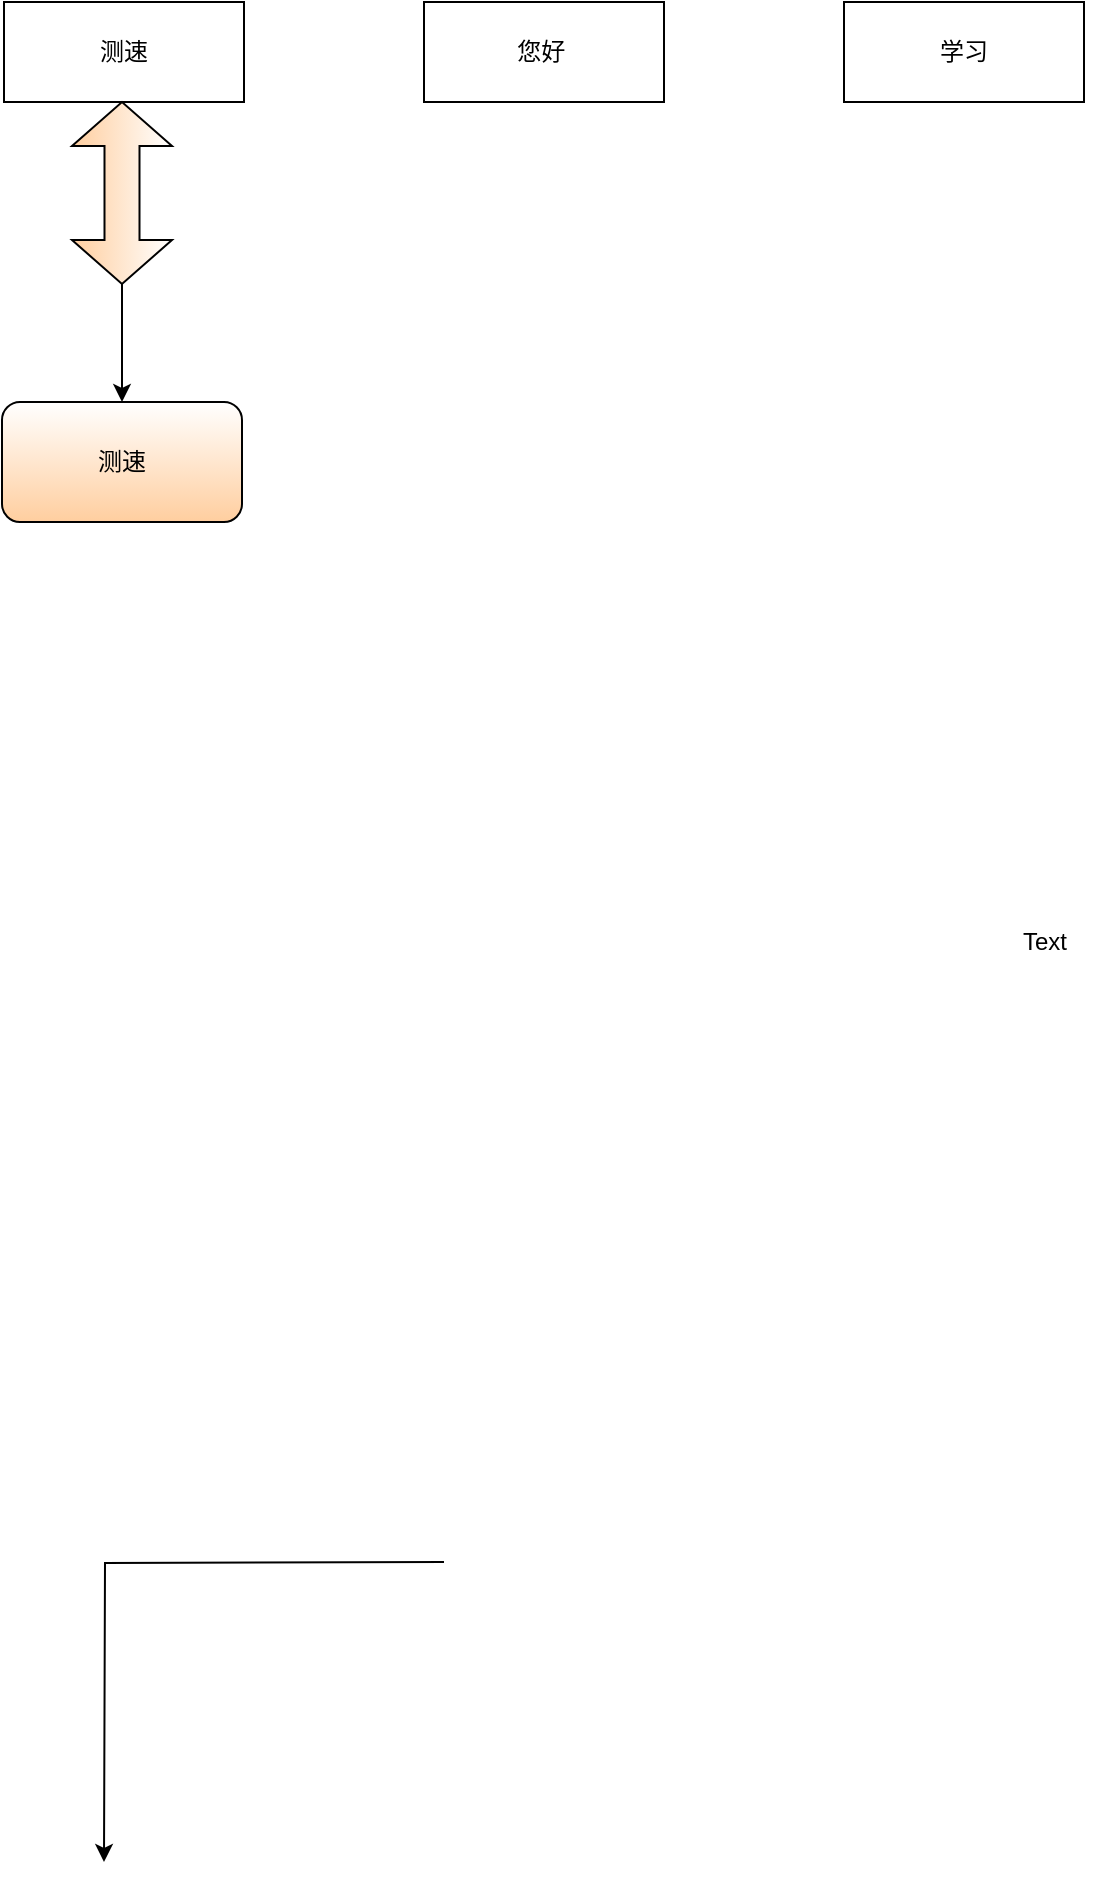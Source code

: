 <mxfile version="20.5.3" type="github"><diagram id="Y13dwZzqTQPKTKfZj4GU" name="第 1 页"><mxGraphModel dx="1422" dy="762" grid="1" gridSize="10" guides="1" tooltips="1" connect="1" arrows="1" fold="1" page="1" pageScale="1" pageWidth="827" pageHeight="1169" math="0" shadow="0"><root><mxCell id="0"/><mxCell id="1" parent="0"/><mxCell id="Y1pHcPKDbLvZX0KsfGSM-9" style="edgeStyle=orthogonalEdgeStyle;rounded=0;orthogonalLoop=1;jettySize=auto;html=1;" parent="1" edge="1"><mxGeometry relative="1" as="geometry"><mxPoint x="520" y="850" as="sourcePoint"/><mxPoint x="350" y="1000" as="targetPoint"/></mxGeometry></mxCell><mxCell id="Y1pHcPKDbLvZX0KsfGSM-6" value="" style="group" parent="1" vertex="1" connectable="0"><mxGeometry x="300" y="70" width="540" height="50" as="geometry"/></mxCell><mxCell id="Y1pHcPKDbLvZX0KsfGSM-1" value="测速" style="whiteSpace=wrap;html=1;" parent="Y1pHcPKDbLvZX0KsfGSM-6" vertex="1"><mxGeometry width="120" height="50" as="geometry"/></mxCell><mxCell id="Y1pHcPKDbLvZX0KsfGSM-2" value="您好&lt;span style=&quot;white-space: pre;&quot;&gt;&#9;&lt;/span&gt;" style="whiteSpace=wrap;html=1;" parent="Y1pHcPKDbLvZX0KsfGSM-6" vertex="1"><mxGeometry x="210" width="120" height="50" as="geometry"/></mxCell><mxCell id="Y1pHcPKDbLvZX0KsfGSM-3" value="学习" style="whiteSpace=wrap;html=1;" parent="Y1pHcPKDbLvZX0KsfGSM-6" vertex="1"><mxGeometry x="420" width="120" height="50" as="geometry"/></mxCell><mxCell id="Y1pHcPKDbLvZX0KsfGSM-16" value="" style="edgeStyle=orthogonalEdgeStyle;rounded=0;orthogonalLoop=1;jettySize=auto;html=1;" parent="1" source="Y1pHcPKDbLvZX0KsfGSM-14" target="Y1pHcPKDbLvZX0KsfGSM-15" edge="1"><mxGeometry relative="1" as="geometry"/></mxCell><mxCell id="Y1pHcPKDbLvZX0KsfGSM-14" value="" style="html=1;shadow=0;dashed=0;align=center;verticalAlign=middle;shape=mxgraph.arrows2.twoWayArrow;dy=0.65;dx=22;fillColor=default;gradientColor=#FFCE9F;rotation=90;" parent="1" vertex="1"><mxGeometry x="313.5" y="140.5" width="91" height="50" as="geometry"/></mxCell><mxCell id="Y1pHcPKDbLvZX0KsfGSM-15" value="测速" style="rounded=1;whiteSpace=wrap;html=1;shadow=0;dashed=0;gradientColor=#FFCE9F;" parent="1" vertex="1"><mxGeometry x="299" y="270" width="120" height="60" as="geometry"/></mxCell><mxCell id="Y1pHcPKDbLvZX0KsfGSM-17" value="Text" style="text;html=1;align=center;verticalAlign=middle;resizable=0;points=[];autosize=1;strokeColor=none;fillColor=none;" parent="1" vertex="1"><mxGeometry x="795" y="525" width="50" height="30" as="geometry"/></mxCell></root></mxGraphModel></diagram></mxfile>